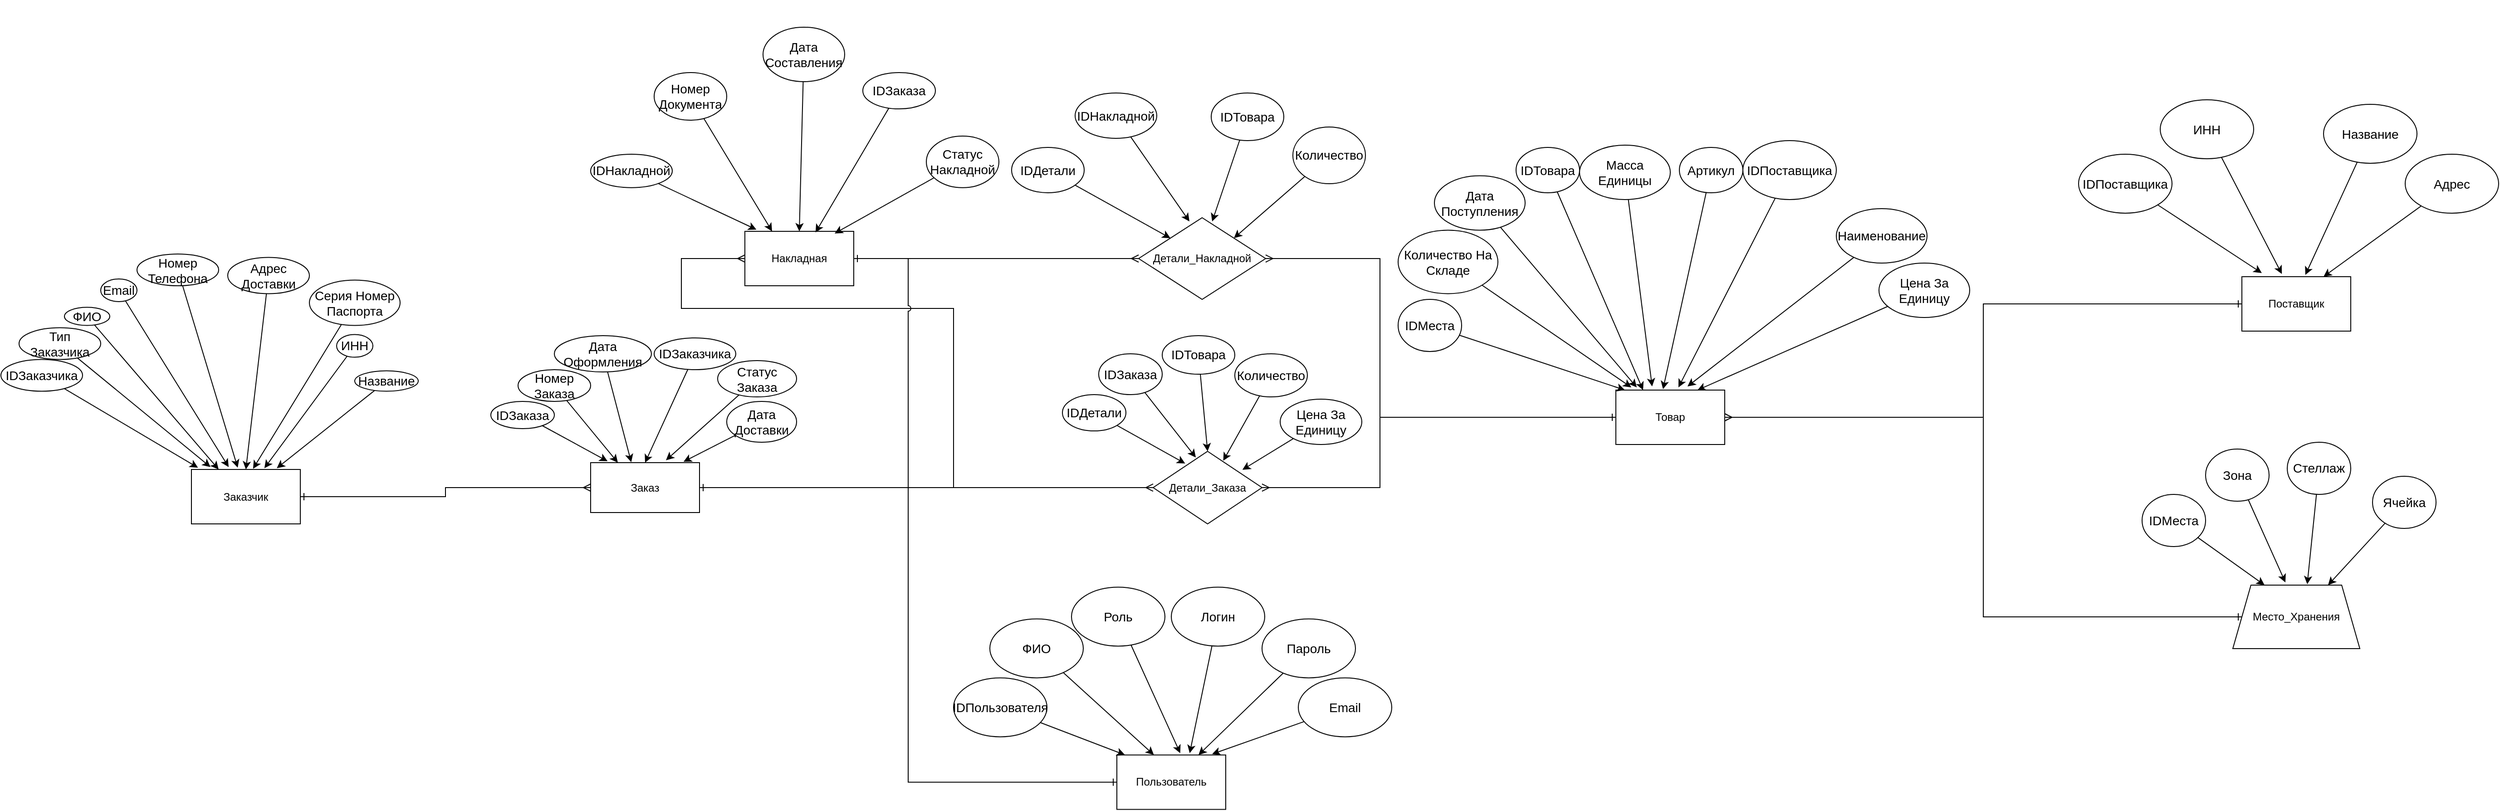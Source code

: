 <mxfile version="26.1.1">
  <diagram name="Страница — 1" id="XD8mL1H3JGyR3cqBagfl">
    <mxGraphModel dx="5239" dy="3259" grid="1" gridSize="10" guides="1" tooltips="1" connect="1" arrows="1" fold="1" page="1" pageScale="1" pageWidth="827" pageHeight="1169" math="0" shadow="0">
      <root>
        <mxCell id="0" />
        <mxCell id="1" parent="0" />
        <mxCell id="vyuLjJ7TGY56v_wTqaDA-1" value="Товар" style="rounded=0;whiteSpace=wrap;html=1;" parent="1" vertex="1">
          <mxGeometry x="630" y="270" width="120" height="60" as="geometry" />
        </mxCell>
        <mxCell id="vyuLjJ7TGY56v_wTqaDA-2" value="&lt;div&gt;Поставщик&lt;/div&gt;" style="rounded=0;whiteSpace=wrap;html=1;" parent="1" vertex="1">
          <mxGeometry x="1320" y="145" width="120" height="60" as="geometry" />
        </mxCell>
        <mxCell id="vyuLjJ7TGY56v_wTqaDA-23" style="edgeStyle=elbowEdgeStyle;rounded=0;orthogonalLoop=1;jettySize=auto;html=1;endArrow=ERone;endFill=0;startArrow=ERmany;startFill=0;exitX=1;exitY=0.5;exitDx=0;exitDy=0;entryX=0;entryY=0.5;entryDx=0;entryDy=0;" parent="1" source="vyuLjJ7TGY56v_wTqaDA-1" target="vyuLjJ7TGY56v_wTqaDA-5" edge="1">
          <mxGeometry relative="1" as="geometry">
            <mxPoint x="590" y="440" as="targetPoint" />
          </mxGeometry>
        </mxCell>
        <mxCell id="vyuLjJ7TGY56v_wTqaDA-5" value="&lt;div&gt;Место_Хранения&lt;/div&gt;" style="shape=trapezoid;perimeter=trapezoidPerimeter;whiteSpace=wrap;html=1;fixedSize=1;" parent="1" vertex="1">
          <mxGeometry x="1310" y="485" width="140" height="70" as="geometry" />
        </mxCell>
        <mxCell id="vyuLjJ7TGY56v_wTqaDA-24" style="edgeStyle=elbowEdgeStyle;rounded=0;orthogonalLoop=1;jettySize=auto;html=1;endArrow=ERone;endFill=0;startArrow=ERmany;startFill=0;exitX=1;exitY=0.5;exitDx=0;exitDy=0;entryX=0;entryY=0.5;entryDx=0;entryDy=0;" parent="1" source="vyuLjJ7TGY56v_wTqaDA-1" target="vyuLjJ7TGY56v_wTqaDA-2" edge="1">
          <mxGeometry relative="1" as="geometry">
            <mxPoint x="380" y="170" as="sourcePoint" />
            <mxPoint x="630" y="140" as="targetPoint" />
          </mxGeometry>
        </mxCell>
        <mxCell id="vyuLjJ7TGY56v_wTqaDA-27" style="edgeStyle=elbowEdgeStyle;rounded=0;orthogonalLoop=1;jettySize=auto;html=1;entryX=0;entryY=0.5;entryDx=0;entryDy=0;endArrow=ERone;endFill=0;startArrow=ERmany;startFill=0;exitX=1;exitY=0.5;exitDx=0;exitDy=0;" parent="1" source="vyuLjJ7TGY56v_wTqaDA-9" target="vyuLjJ7TGY56v_wTqaDA-1" edge="1">
          <mxGeometry relative="1" as="geometry">
            <mxPoint x="880" y="465" as="sourcePoint" />
            <mxPoint x="560" y="350" as="targetPoint" />
            <Array as="points">
              <mxPoint x="370" y="350" />
            </Array>
          </mxGeometry>
        </mxCell>
        <mxCell id="vyuLjJ7TGY56v_wTqaDA-28" style="edgeStyle=elbowEdgeStyle;rounded=0;orthogonalLoop=1;jettySize=auto;html=1;entryX=0;entryY=0.5;entryDx=0;entryDy=0;endArrow=ERone;endFill=0;startArrow=ERmany;startFill=0;exitX=1;exitY=0.5;exitDx=0;exitDy=0;" parent="1" source="vyuLjJ7TGY56v_wTqaDA-16" target="vyuLjJ7TGY56v_wTqaDA-1" edge="1">
          <mxGeometry relative="1" as="geometry">
            <mxPoint x="890" y="475" as="sourcePoint" />
            <mxPoint x="570" y="360" as="targetPoint" />
            <Array as="points">
              <mxPoint x="370" y="220" />
            </Array>
          </mxGeometry>
        </mxCell>
        <mxCell id="vyuLjJ7TGY56v_wTqaDA-29" style="edgeStyle=elbowEdgeStyle;rounded=0;orthogonalLoop=1;jettySize=auto;html=1;entryX=1;entryY=0.5;entryDx=0;entryDy=0;endArrow=ERone;endFill=0;startArrow=ERmany;startFill=0;exitX=0;exitY=0.5;exitDx=0;exitDy=0;" parent="1" source="vyuLjJ7TGY56v_wTqaDA-7" target="vyuLjJ7TGY56v_wTqaDA-11" edge="1">
          <mxGeometry relative="1" as="geometry">
            <mxPoint x="-1050" y="480" as="sourcePoint" />
            <mxPoint x="-920" y="340" as="targetPoint" />
          </mxGeometry>
        </mxCell>
        <mxCell id="vyuLjJ7TGY56v_wTqaDA-30" style="edgeStyle=elbowEdgeStyle;rounded=0;orthogonalLoop=1;jettySize=auto;html=1;entryX=1;entryY=0.5;entryDx=0;entryDy=0;endArrow=ERone;endFill=0;startArrow=ERmany;startFill=0;exitX=0;exitY=0.5;exitDx=0;exitDy=0;" parent="1" source="vyuLjJ7TGY56v_wTqaDA-9" target="vyuLjJ7TGY56v_wTqaDA-7" edge="1">
          <mxGeometry relative="1" as="geometry">
            <mxPoint x="-490" y="500" as="sourcePoint" />
            <mxPoint x="-360" y="360" as="targetPoint" />
          </mxGeometry>
        </mxCell>
        <mxCell id="vyuLjJ7TGY56v_wTqaDA-32" style="edgeStyle=orthogonalEdgeStyle;rounded=0;orthogonalLoop=1;jettySize=auto;html=1;endArrow=ERone;endFill=0;startArrow=ERmany;startFill=0;exitX=0;exitY=0.5;exitDx=0;exitDy=0;entryX=1;entryY=0.5;entryDx=0;entryDy=0;elbow=vertical;jumpStyle=arc;" parent="1" source="vyuLjJ7TGY56v_wTqaDA-13" target="vyuLjJ7TGY56v_wTqaDA-7" edge="1">
          <mxGeometry relative="1" as="geometry">
            <mxPoint x="-980" y="280" as="sourcePoint" />
            <mxPoint x="-820" y="350" as="targetPoint" />
            <Array as="points">
              <mxPoint x="-400" y="125" />
              <mxPoint x="-400" y="180" />
              <mxPoint x="-100" y="180" />
              <mxPoint x="-100" y="377" />
            </Array>
          </mxGeometry>
        </mxCell>
        <mxCell id="vyuLjJ7TGY56v_wTqaDA-33" style="edgeStyle=elbowEdgeStyle;rounded=0;orthogonalLoop=1;jettySize=auto;html=1;entryX=1;entryY=0.5;entryDx=0;entryDy=0;endArrow=ERone;endFill=0;startArrow=ERmany;startFill=0;exitX=0;exitY=0.5;exitDx=0;exitDy=0;" parent="1" source="vyuLjJ7TGY56v_wTqaDA-16" target="vyuLjJ7TGY56v_wTqaDA-13" edge="1">
          <mxGeometry relative="1" as="geometry">
            <mxPoint x="-470" y="520" as="sourcePoint" />
            <mxPoint x="-340" y="380" as="targetPoint" />
          </mxGeometry>
        </mxCell>
        <mxCell id="vyuLjJ7TGY56v_wTqaDA-52" style="rounded=0;orthogonalLoop=1;jettySize=auto;html=1;entryX=0.25;entryY=0;entryDx=0;entryDy=0;" parent="1" source="vyuLjJ7TGY56v_wTqaDA-36" target="vyuLjJ7TGY56v_wTqaDA-1" edge="1">
          <mxGeometry relative="1" as="geometry" />
        </mxCell>
        <mxCell id="vyuLjJ7TGY56v_wTqaDA-36" value="&lt;div&gt;&lt;span class=&quot;text-sm px-1 rounded-sm !font-mono bg-orange-300/15 text-orange-500 dark:text-orange-300&quot;&gt;IDТовара&lt;/span&gt;&lt;/div&gt;" style="ellipse;whiteSpace=wrap;html=1;fontSize=14;" parent="1" vertex="1">
          <mxGeometry x="520" y="2.5" width="70" height="50" as="geometry" />
        </mxCell>
        <mxCell id="vyuLjJ7TGY56v_wTqaDA-38" value="&lt;div&gt;&lt;span class=&quot;text-sm px-1 rounded-sm !font-mono bg-orange-300/15 text-orange-500 dark:text-orange-300&quot;&gt;Артикул&lt;/span&gt;&lt;/div&gt;" style="ellipse;whiteSpace=wrap;html=1;fontSize=14;" parent="1" vertex="1">
          <mxGeometry x="700" y="2.5" width="70" height="50" as="geometry" />
        </mxCell>
        <mxCell id="vyuLjJ7TGY56v_wTqaDA-40" value="&lt;div&gt;&lt;span class=&quot;text-sm px-1 rounded-sm !font-mono bg-orange-300/15 text-orange-500 dark:text-orange-300&quot;&gt;Наименование&lt;/span&gt;&lt;/div&gt;" style="ellipse;whiteSpace=wrap;html=1;fontSize=14;" parent="1" vertex="1">
          <mxGeometry x="873" y="70" width="100" height="60" as="geometry" />
        </mxCell>
        <mxCell id="vyuLjJ7TGY56v_wTqaDA-41" value="&lt;div&gt;&lt;span class=&quot;text-sm px-1 rounded-sm !font-mono bg-orange-300/15 text-orange-500 dark:text-orange-300&quot;&gt;IDПоставщика&lt;/span&gt;&lt;/div&gt;" style="ellipse;whiteSpace=wrap;html=1;fontSize=14;" parent="1" vertex="1">
          <mxGeometry x="770" y="-5" width="103" height="65" as="geometry" />
        </mxCell>
        <mxCell id="vyuLjJ7TGY56v_wTqaDA-49" style="rounded=0;orthogonalLoop=1;jettySize=auto;html=1;" parent="1" source="vyuLjJ7TGY56v_wTqaDA-42" edge="1">
          <mxGeometry relative="1" as="geometry">
            <mxPoint x="640" y="270" as="targetPoint" />
          </mxGeometry>
        </mxCell>
        <mxCell id="vyuLjJ7TGY56v_wTqaDA-42" value="&lt;div&gt;&lt;span class=&quot;text-sm px-1 rounded-sm !font-mono bg-orange-300/15 text-orange-500 dark:text-orange-300&quot;&gt;IDМеста&lt;/span&gt;&lt;/div&gt;" style="ellipse;whiteSpace=wrap;html=1;fontSize=14;" parent="1" vertex="1">
          <mxGeometry x="390" y="170" width="70" height="57.5" as="geometry" />
        </mxCell>
        <mxCell id="vyuLjJ7TGY56v_wTqaDA-57" style="rounded=0;orthogonalLoop=1;jettySize=auto;html=1;entryX=0.75;entryY=0;entryDx=0;entryDy=0;" parent="1" source="vyuLjJ7TGY56v_wTqaDA-43" target="vyuLjJ7TGY56v_wTqaDA-1" edge="1">
          <mxGeometry relative="1" as="geometry" />
        </mxCell>
        <mxCell id="vyuLjJ7TGY56v_wTqaDA-43" value="&lt;div&gt;&lt;span class=&quot;text-sm px-1 rounded-sm !font-mono bg-orange-300/15 text-orange-500 dark:text-orange-300&quot;&gt;Цена За Единицу&lt;/span&gt;&lt;/div&gt;" style="ellipse;whiteSpace=wrap;html=1;fontSize=14;" parent="1" vertex="1">
          <mxGeometry x="920" y="130" width="100" height="60" as="geometry" />
        </mxCell>
        <mxCell id="vyuLjJ7TGY56v_wTqaDA-44" value="&lt;div&gt;&lt;span class=&quot;text-sm px-1 rounded-sm !font-mono bg-orange-300/15 text-orange-500 dark:text-orange-300&quot;&gt;Дата Поступления&lt;/span&gt;&lt;/div&gt;" style="ellipse;whiteSpace=wrap;html=1;fontSize=14;" parent="1" vertex="1">
          <mxGeometry x="430" y="33.75" width="100" height="60" as="geometry" />
        </mxCell>
        <mxCell id="vyuLjJ7TGY56v_wTqaDA-46" value="&lt;div&gt;&lt;span class=&quot;text-sm px-1 rounded-sm !font-mono bg-orange-300/15 text-orange-500 dark:text-orange-300&quot;&gt;Количество На Складе&lt;/span&gt;&lt;/div&gt;" style="ellipse;whiteSpace=wrap;html=1;fontSize=14;" parent="1" vertex="1">
          <mxGeometry x="390" y="93.75" width="110" height="70" as="geometry" />
        </mxCell>
        <mxCell id="vyuLjJ7TGY56v_wTqaDA-47" value="&lt;div&gt;&lt;span class=&quot;text-sm px-1 rounded-sm !font-mono bg-orange-300/15 text-orange-500 dark:text-orange-300&quot;&gt;Масса Единицы&lt;/span&gt;&lt;/div&gt;" style="ellipse;whiteSpace=wrap;html=1;fontSize=14;" parent="1" vertex="1">
          <mxGeometry x="590" width="100" height="60" as="geometry" />
        </mxCell>
        <mxCell id="vyuLjJ7TGY56v_wTqaDA-50" style="rounded=0;orthogonalLoop=1;jettySize=auto;html=1;entryX=0.142;entryY=-0.05;entryDx=0;entryDy=0;entryPerimeter=0;" parent="1" source="vyuLjJ7TGY56v_wTqaDA-46" target="vyuLjJ7TGY56v_wTqaDA-1" edge="1">
          <mxGeometry relative="1" as="geometry" />
        </mxCell>
        <mxCell id="vyuLjJ7TGY56v_wTqaDA-51" style="rounded=0;orthogonalLoop=1;jettySize=auto;html=1;entryX=0.192;entryY=-0.05;entryDx=0;entryDy=0;entryPerimeter=0;" parent="1" source="vyuLjJ7TGY56v_wTqaDA-44" target="vyuLjJ7TGY56v_wTqaDA-1" edge="1">
          <mxGeometry relative="1" as="geometry" />
        </mxCell>
        <mxCell id="vyuLjJ7TGY56v_wTqaDA-53" style="rounded=0;orthogonalLoop=1;jettySize=auto;html=1;entryX=0.333;entryY=-0.067;entryDx=0;entryDy=0;entryPerimeter=0;" parent="1" source="vyuLjJ7TGY56v_wTqaDA-47" target="vyuLjJ7TGY56v_wTqaDA-1" edge="1">
          <mxGeometry relative="1" as="geometry" />
        </mxCell>
        <mxCell id="vyuLjJ7TGY56v_wTqaDA-54" style="rounded=0;orthogonalLoop=1;jettySize=auto;html=1;entryX=0.433;entryY=-0.017;entryDx=0;entryDy=0;entryPerimeter=0;" parent="1" source="vyuLjJ7TGY56v_wTqaDA-38" target="vyuLjJ7TGY56v_wTqaDA-1" edge="1">
          <mxGeometry relative="1" as="geometry" />
        </mxCell>
        <mxCell id="vyuLjJ7TGY56v_wTqaDA-55" style="rounded=0;orthogonalLoop=1;jettySize=auto;html=1;entryX=0.575;entryY=-0.05;entryDx=0;entryDy=0;entryPerimeter=0;" parent="1" source="vyuLjJ7TGY56v_wTqaDA-41" target="vyuLjJ7TGY56v_wTqaDA-1" edge="1">
          <mxGeometry relative="1" as="geometry" />
        </mxCell>
        <mxCell id="vyuLjJ7TGY56v_wTqaDA-56" style="rounded=0;orthogonalLoop=1;jettySize=auto;html=1;entryX=0.658;entryY=-0.067;entryDx=0;entryDy=0;entryPerimeter=0;" parent="1" source="vyuLjJ7TGY56v_wTqaDA-40" target="vyuLjJ7TGY56v_wTqaDA-1" edge="1">
          <mxGeometry relative="1" as="geometry" />
        </mxCell>
        <mxCell id="vyuLjJ7TGY56v_wTqaDA-63" style="rounded=0;orthogonalLoop=1;jettySize=auto;html=1;entryX=0.25;entryY=0;entryDx=0;entryDy=0;" parent="1" source="vyuLjJ7TGY56v_wTqaDA-58" target="vyuLjJ7TGY56v_wTqaDA-5" edge="1">
          <mxGeometry relative="1" as="geometry" />
        </mxCell>
        <mxCell id="vyuLjJ7TGY56v_wTqaDA-58" value="&lt;div&gt;&lt;span class=&quot;text-sm px-1 rounded-sm !font-mono bg-orange-300/15 text-orange-500 dark:text-orange-300&quot;&gt;IDМеста&lt;/span&gt;&lt;/div&gt;" style="ellipse;whiteSpace=wrap;html=1;fontSize=14;" parent="1" vertex="1">
          <mxGeometry x="1210" y="385" width="70" height="57.5" as="geometry" />
        </mxCell>
        <mxCell id="vyuLjJ7TGY56v_wTqaDA-59" value="&lt;div&gt;&lt;span class=&quot;text-sm px-1 rounded-sm !font-mono bg-orange-300/15 text-orange-500 dark:text-orange-300&quot;&gt;Стеллаж&lt;/span&gt;&lt;/div&gt;" style="ellipse;whiteSpace=wrap;html=1;fontSize=14;" parent="1" vertex="1">
          <mxGeometry x="1370" y="327.5" width="70" height="57.5" as="geometry" />
        </mxCell>
        <mxCell id="vyuLjJ7TGY56v_wTqaDA-60" value="&lt;div&gt;&lt;span class=&quot;text-sm px-1 rounded-sm !font-mono bg-orange-300/15 text-orange-500 dark:text-orange-300&quot;&gt;Зона&lt;/span&gt;&lt;/div&gt;" style="ellipse;whiteSpace=wrap;html=1;fontSize=14;" parent="1" vertex="1">
          <mxGeometry x="1280" y="335" width="70" height="57.5" as="geometry" />
        </mxCell>
        <mxCell id="vyuLjJ7TGY56v_wTqaDA-66" style="rounded=0;orthogonalLoop=1;jettySize=auto;html=1;entryX=0.75;entryY=0;entryDx=0;entryDy=0;" parent="1" source="vyuLjJ7TGY56v_wTqaDA-62" target="vyuLjJ7TGY56v_wTqaDA-5" edge="1">
          <mxGeometry relative="1" as="geometry" />
        </mxCell>
        <mxCell id="vyuLjJ7TGY56v_wTqaDA-62" value="&lt;div&gt;&lt;span class=&quot;text-sm px-1 rounded-sm !font-mono bg-orange-300/15 text-orange-500 dark:text-orange-300&quot;&gt;Ячейка&lt;/span&gt;&lt;/div&gt;" style="ellipse;whiteSpace=wrap;html=1;fontSize=14;" parent="1" vertex="1">
          <mxGeometry x="1464" y="365" width="70" height="57.5" as="geometry" />
        </mxCell>
        <mxCell id="vyuLjJ7TGY56v_wTqaDA-64" style="rounded=0;orthogonalLoop=1;jettySize=auto;html=1;entryX=0.414;entryY=-0.043;entryDx=0;entryDy=0;entryPerimeter=0;" parent="1" source="vyuLjJ7TGY56v_wTqaDA-60" target="vyuLjJ7TGY56v_wTqaDA-5" edge="1">
          <mxGeometry relative="1" as="geometry" />
        </mxCell>
        <mxCell id="vyuLjJ7TGY56v_wTqaDA-65" style="rounded=0;orthogonalLoop=1;jettySize=auto;html=1;entryX=0.586;entryY=-0.014;entryDx=0;entryDy=0;entryPerimeter=0;" parent="1" source="vyuLjJ7TGY56v_wTqaDA-59" target="vyuLjJ7TGY56v_wTqaDA-5" edge="1">
          <mxGeometry relative="1" as="geometry" />
        </mxCell>
        <mxCell id="vyuLjJ7TGY56v_wTqaDA-67" value="&lt;div&gt;&lt;span class=&quot;text-sm px-1 rounded-sm !font-mono bg-orange-300/15 text-orange-500 dark:text-orange-300&quot;&gt;IDПоставщика&lt;/span&gt;&lt;/div&gt;" style="ellipse;whiteSpace=wrap;html=1;fontSize=14;" parent="1" vertex="1">
          <mxGeometry x="1140" y="10" width="103" height="65" as="geometry" />
        </mxCell>
        <mxCell id="vyuLjJ7TGY56v_wTqaDA-68" value="&lt;div&gt;&lt;span class=&quot;text-sm px-1 rounded-sm !font-mono bg-orange-300/15 text-orange-500 dark:text-orange-300&quot;&gt;ИНН&lt;/span&gt;&lt;/div&gt;" style="ellipse;whiteSpace=wrap;html=1;fontSize=14;" parent="1" vertex="1">
          <mxGeometry x="1230" y="-50" width="103" height="65" as="geometry" />
        </mxCell>
        <mxCell id="vyuLjJ7TGY56v_wTqaDA-74" style="rounded=0;orthogonalLoop=1;jettySize=auto;html=1;entryX=0.75;entryY=0;entryDx=0;entryDy=0;" parent="1" source="vyuLjJ7TGY56v_wTqaDA-69" target="vyuLjJ7TGY56v_wTqaDA-2" edge="1">
          <mxGeometry relative="1" as="geometry" />
        </mxCell>
        <mxCell id="vyuLjJ7TGY56v_wTqaDA-69" value="&lt;div&gt;&lt;span class=&quot;text-sm px-1 rounded-sm !font-mono bg-orange-300/15 text-orange-500 dark:text-orange-300&quot;&gt;Адрес&lt;/span&gt;&lt;/div&gt;" style="ellipse;whiteSpace=wrap;html=1;fontSize=14;" parent="1" vertex="1">
          <mxGeometry x="1500" y="10" width="103" height="65" as="geometry" />
        </mxCell>
        <mxCell id="vyuLjJ7TGY56v_wTqaDA-73" style="rounded=0;orthogonalLoop=1;jettySize=auto;html=1;entryX=0.583;entryY=-0.033;entryDx=0;entryDy=0;entryPerimeter=0;" parent="1" source="vyuLjJ7TGY56v_wTqaDA-70" target="vyuLjJ7TGY56v_wTqaDA-2" edge="1">
          <mxGeometry relative="1" as="geometry">
            <mxPoint x="1390" y="135" as="targetPoint" />
          </mxGeometry>
        </mxCell>
        <mxCell id="vyuLjJ7TGY56v_wTqaDA-70" value="&lt;div&gt;&lt;span class=&quot;text-sm px-1 rounded-sm !font-mono bg-orange-300/15 text-orange-500 dark:text-orange-300&quot;&gt;Название&lt;/span&gt;&lt;/div&gt;" style="ellipse;whiteSpace=wrap;html=1;fontSize=14;" parent="1" vertex="1">
          <mxGeometry x="1410" y="-45" width="103" height="65" as="geometry" />
        </mxCell>
        <mxCell id="vyuLjJ7TGY56v_wTqaDA-71" style="rounded=0;orthogonalLoop=1;jettySize=auto;html=1;entryX=0.367;entryY=-0.05;entryDx=0;entryDy=0;entryPerimeter=0;" parent="1" source="vyuLjJ7TGY56v_wTqaDA-68" target="vyuLjJ7TGY56v_wTqaDA-2" edge="1">
          <mxGeometry relative="1" as="geometry" />
        </mxCell>
        <mxCell id="vyuLjJ7TGY56v_wTqaDA-72" style="rounded=0;orthogonalLoop=1;jettySize=auto;html=1;entryX=0.183;entryY=-0.067;entryDx=0;entryDy=0;entryPerimeter=0;" parent="1" source="vyuLjJ7TGY56v_wTqaDA-67" target="vyuLjJ7TGY56v_wTqaDA-2" edge="1">
          <mxGeometry relative="1" as="geometry" />
        </mxCell>
        <mxCell id="vyuLjJ7TGY56v_wTqaDA-110" value="" style="group" parent="1" vertex="1" connectable="0">
          <mxGeometry x="-520" y="-160" width="500" height="315" as="geometry" />
        </mxCell>
        <mxCell id="vyuLjJ7TGY56v_wTqaDA-13" value="&lt;div&gt;Накладная&lt;/div&gt;" style="rounded=0;whiteSpace=wrap;html=1;" parent="vyuLjJ7TGY56v_wTqaDA-110" vertex="1">
          <mxGeometry x="190" y="255" width="120" height="60" as="geometry" />
        </mxCell>
        <mxCell id="vyuLjJ7TGY56v_wTqaDA-99" value="&lt;div&gt;&lt;span class=&quot;text-sm px-1 rounded-sm !font-mono bg-orange-300/15 text-orange-500 dark:text-orange-300&quot;&gt;IDНакладной&lt;/span&gt;&lt;/div&gt;" style="ellipse;whiteSpace=wrap;html=1;fontSize=14;" parent="vyuLjJ7TGY56v_wTqaDA-110" vertex="1">
          <mxGeometry x="20" y="170" width="90" height="36.87" as="geometry" />
        </mxCell>
        <mxCell id="vyuLjJ7TGY56v_wTqaDA-106" style="rounded=0;orthogonalLoop=1;jettySize=auto;html=1;entryX=0.25;entryY=0;entryDx=0;entryDy=0;" parent="vyuLjJ7TGY56v_wTqaDA-110" source="vyuLjJ7TGY56v_wTqaDA-100" target="vyuLjJ7TGY56v_wTqaDA-13" edge="1">
          <mxGeometry relative="1" as="geometry" />
        </mxCell>
        <mxCell id="vyuLjJ7TGY56v_wTqaDA-100" value="&lt;div&gt;&lt;span class=&quot;text-sm px-1 rounded-sm !font-mono bg-orange-300/15 text-orange-500 dark:text-orange-300&quot;&gt;Номер Документа&lt;/span&gt;&lt;/div&gt;" style="ellipse;whiteSpace=wrap;html=1;fontSize=14;" parent="vyuLjJ7TGY56v_wTqaDA-110" vertex="1">
          <mxGeometry x="90" y="80" width="80" height="52.5" as="geometry" />
        </mxCell>
        <mxCell id="vyuLjJ7TGY56v_wTqaDA-107" style="rounded=0;orthogonalLoop=1;jettySize=auto;html=1;entryX=0.5;entryY=0;entryDx=0;entryDy=0;" parent="vyuLjJ7TGY56v_wTqaDA-110" source="vyuLjJ7TGY56v_wTqaDA-101" target="vyuLjJ7TGY56v_wTqaDA-13" edge="1">
          <mxGeometry relative="1" as="geometry" />
        </mxCell>
        <mxCell id="vyuLjJ7TGY56v_wTqaDA-101" value="&lt;div&gt;&lt;span class=&quot;text-sm px-1 rounded-sm !font-mono bg-orange-300/15 text-orange-500 dark:text-orange-300&quot;&gt;Дата Составления&lt;/span&gt;&lt;/div&gt;" style="ellipse;whiteSpace=wrap;html=1;fontSize=14;" parent="vyuLjJ7TGY56v_wTqaDA-110" vertex="1">
          <mxGeometry x="210" y="30" width="90" height="60" as="geometry" />
        </mxCell>
        <mxCell id="vyuLjJ7TGY56v_wTqaDA-102" value="&lt;div&gt;&lt;span class=&quot;text-sm px-1 rounded-sm !font-mono bg-orange-300/15 text-orange-500 dark:text-orange-300&quot;&gt;IDЗаказа&lt;/span&gt;&lt;/div&gt;" style="ellipse;whiteSpace=wrap;html=1;fontSize=14;" parent="vyuLjJ7TGY56v_wTqaDA-110" vertex="1">
          <mxGeometry x="320" y="80" width="80" height="40" as="geometry" />
        </mxCell>
        <mxCell id="vyuLjJ7TGY56v_wTqaDA-103" value="&lt;div&gt;&lt;span class=&quot;text-sm px-1 rounded-sm !font-mono bg-orange-300/15 text-orange-500 dark:text-orange-300&quot;&gt;Статус Накладной&lt;/span&gt;&lt;/div&gt;" style="ellipse;whiteSpace=wrap;html=1;fontSize=14;" parent="vyuLjJ7TGY56v_wTqaDA-110" vertex="1">
          <mxGeometry x="390" y="150" width="80" height="56.87" as="geometry" />
        </mxCell>
        <mxCell id="vyuLjJ7TGY56v_wTqaDA-105" style="rounded=0;orthogonalLoop=1;jettySize=auto;html=1;entryX=0.106;entryY=-0.032;entryDx=0;entryDy=0;entryPerimeter=0;" parent="vyuLjJ7TGY56v_wTqaDA-110" source="vyuLjJ7TGY56v_wTqaDA-99" target="vyuLjJ7TGY56v_wTqaDA-13" edge="1">
          <mxGeometry relative="1" as="geometry" />
        </mxCell>
        <mxCell id="vyuLjJ7TGY56v_wTqaDA-108" style="rounded=0;orthogonalLoop=1;jettySize=auto;html=1;entryX=0.825;entryY=0.039;entryDx=0;entryDy=0;entryPerimeter=0;" parent="vyuLjJ7TGY56v_wTqaDA-110" source="vyuLjJ7TGY56v_wTqaDA-103" target="vyuLjJ7TGY56v_wTqaDA-13" edge="1">
          <mxGeometry relative="1" as="geometry" />
        </mxCell>
        <mxCell id="vyuLjJ7TGY56v_wTqaDA-109" style="rounded=0;orthogonalLoop=1;jettySize=auto;html=1;entryX=0.649;entryY=0.021;entryDx=0;entryDy=0;entryPerimeter=0;" parent="vyuLjJ7TGY56v_wTqaDA-110" source="vyuLjJ7TGY56v_wTqaDA-102" target="vyuLjJ7TGY56v_wTqaDA-13" edge="1">
          <mxGeometry relative="1" as="geometry" />
        </mxCell>
        <mxCell id="vyuLjJ7TGY56v_wTqaDA-111" value="" style="group" parent="1" vertex="1" connectable="0">
          <mxGeometry x="-66" y="-77.5" width="480" height="247.5" as="geometry" />
        </mxCell>
        <mxCell id="vyuLjJ7TGY56v_wTqaDA-16" value="&lt;div&gt;Детали_Накладной&lt;/div&gt;" style="rhombus;whiteSpace=wrap;html=1;" parent="vyuLjJ7TGY56v_wTqaDA-111" vertex="1">
          <mxGeometry x="170" y="157.5" width="140" height="90" as="geometry" />
        </mxCell>
        <mxCell id="vyuLjJ7TGY56v_wTqaDA-98" style="rounded=0;orthogonalLoop=1;jettySize=auto;html=1;entryX=0;entryY=0;entryDx=0;entryDy=0;" parent="vyuLjJ7TGY56v_wTqaDA-111" source="vyuLjJ7TGY56v_wTqaDA-91" target="vyuLjJ7TGY56v_wTqaDA-16" edge="1">
          <mxGeometry relative="1" as="geometry" />
        </mxCell>
        <mxCell id="vyuLjJ7TGY56v_wTqaDA-91" value="&lt;div&gt;&lt;span class=&quot;text-sm px-1 rounded-sm !font-mono bg-orange-300/15 text-orange-500 dark:text-orange-300&quot;&gt;IDДетали&lt;/span&gt;&lt;/div&gt;" style="ellipse;whiteSpace=wrap;html=1;fontSize=14;" parent="vyuLjJ7TGY56v_wTqaDA-111" vertex="1">
          <mxGeometry x="30" y="80" width="80" height="50" as="geometry" />
        </mxCell>
        <mxCell id="vyuLjJ7TGY56v_wTqaDA-92" value="&lt;div&gt;&lt;span class=&quot;text-sm px-1 rounded-sm !font-mono bg-orange-300/15 text-orange-500 dark:text-orange-300&quot;&gt;IDНакладной&lt;/span&gt;&lt;/div&gt;" style="ellipse;whiteSpace=wrap;html=1;fontSize=14;" parent="vyuLjJ7TGY56v_wTqaDA-111" vertex="1">
          <mxGeometry x="100" y="20" width="90" height="50" as="geometry" />
        </mxCell>
        <mxCell id="vyuLjJ7TGY56v_wTqaDA-93" value="&lt;div&gt;&lt;span class=&quot;text-sm px-1 rounded-sm !font-mono bg-orange-300/15 text-orange-500 dark:text-orange-300&quot;&gt;IDТовара&lt;/span&gt;&lt;/div&gt;" style="ellipse;whiteSpace=wrap;html=1;fontSize=14;" parent="vyuLjJ7TGY56v_wTqaDA-111" vertex="1">
          <mxGeometry x="250" y="20" width="80" height="52.5" as="geometry" />
        </mxCell>
        <mxCell id="vyuLjJ7TGY56v_wTqaDA-95" style="rounded=0;orthogonalLoop=1;jettySize=auto;html=1;entryX=1;entryY=0;entryDx=0;entryDy=0;" parent="vyuLjJ7TGY56v_wTqaDA-111" source="vyuLjJ7TGY56v_wTqaDA-94" target="vyuLjJ7TGY56v_wTqaDA-16" edge="1">
          <mxGeometry relative="1" as="geometry" />
        </mxCell>
        <mxCell id="vyuLjJ7TGY56v_wTqaDA-94" value="&lt;div&gt;&lt;span class=&quot;text-sm px-1 rounded-sm !font-mono bg-orange-300/15 text-orange-500 dark:text-orange-300&quot;&gt;Количество&lt;/span&gt;&lt;/div&gt;" style="ellipse;whiteSpace=wrap;html=1;fontSize=14;" parent="vyuLjJ7TGY56v_wTqaDA-111" vertex="1">
          <mxGeometry x="340" y="57.5" width="80" height="62.5" as="geometry" />
        </mxCell>
        <mxCell id="vyuLjJ7TGY56v_wTqaDA-96" style="rounded=0;orthogonalLoop=1;jettySize=auto;html=1;entryX=0.579;entryY=0.046;entryDx=0;entryDy=0;entryPerimeter=0;" parent="vyuLjJ7TGY56v_wTqaDA-111" source="vyuLjJ7TGY56v_wTqaDA-93" target="vyuLjJ7TGY56v_wTqaDA-16" edge="1">
          <mxGeometry relative="1" as="geometry" />
        </mxCell>
        <mxCell id="vyuLjJ7TGY56v_wTqaDA-97" style="rounded=0;orthogonalLoop=1;jettySize=auto;html=1;entryX=0.4;entryY=0.046;entryDx=0;entryDy=0;entryPerimeter=0;" parent="vyuLjJ7TGY56v_wTqaDA-111" source="vyuLjJ7TGY56v_wTqaDA-92" target="vyuLjJ7TGY56v_wTqaDA-16" edge="1">
          <mxGeometry relative="1" as="geometry" />
        </mxCell>
        <mxCell id="vyuLjJ7TGY56v_wTqaDA-122" value="" style="group" parent="1" vertex="1" connectable="0">
          <mxGeometry x="20" y="210" width="330" height="207.5" as="geometry" />
        </mxCell>
        <mxCell id="vyuLjJ7TGY56v_wTqaDA-9" value="&lt;div&gt;Детали_Заказа&lt;/div&gt;" style="rhombus;whiteSpace=wrap;html=1;" parent="vyuLjJ7TGY56v_wTqaDA-122" vertex="1">
          <mxGeometry x="100" y="127.5" width="120" height="80" as="geometry" />
        </mxCell>
        <mxCell id="vyuLjJ7TGY56v_wTqaDA-112" value="&lt;div&gt;&lt;span class=&quot;text-sm px-1 rounded-sm !font-mono bg-orange-300/15 text-orange-500 dark:text-orange-300&quot;&gt;IDЗаказа&lt;/span&gt;&lt;/div&gt;" style="ellipse;whiteSpace=wrap;html=1;fontSize=14;" parent="vyuLjJ7TGY56v_wTqaDA-122" vertex="1">
          <mxGeometry x="40" y="20" width="70" height="45" as="geometry" />
        </mxCell>
        <mxCell id="vyuLjJ7TGY56v_wTqaDA-113" value="&lt;div&gt;&lt;span class=&quot;text-sm px-1 rounded-sm !font-mono bg-orange-300/15 text-orange-500 dark:text-orange-300&quot;&gt;IDДетали&lt;/span&gt;&lt;/div&gt;" style="ellipse;whiteSpace=wrap;html=1;fontSize=14;" parent="vyuLjJ7TGY56v_wTqaDA-122" vertex="1">
          <mxGeometry y="65" width="70" height="40" as="geometry" />
        </mxCell>
        <mxCell id="vyuLjJ7TGY56v_wTqaDA-119" style="rounded=0;orthogonalLoop=1;jettySize=auto;html=1;entryX=0.5;entryY=0;entryDx=0;entryDy=0;" parent="vyuLjJ7TGY56v_wTqaDA-122" source="vyuLjJ7TGY56v_wTqaDA-114" target="vyuLjJ7TGY56v_wTqaDA-9" edge="1">
          <mxGeometry relative="1" as="geometry" />
        </mxCell>
        <mxCell id="vyuLjJ7TGY56v_wTqaDA-114" value="&lt;div&gt;&lt;span class=&quot;text-sm px-1 rounded-sm !font-mono bg-orange-300/15 text-orange-500 dark:text-orange-300&quot;&gt;IDТовара&lt;/span&gt;&lt;/div&gt;" style="ellipse;whiteSpace=wrap;html=1;fontSize=14;" parent="vyuLjJ7TGY56v_wTqaDA-122" vertex="1">
          <mxGeometry x="110" width="80" height="42.5" as="geometry" />
        </mxCell>
        <mxCell id="vyuLjJ7TGY56v_wTqaDA-115" value="&lt;div&gt;&lt;span class=&quot;text-sm px-1 rounded-sm !font-mono bg-orange-300/15 text-orange-500 dark:text-orange-300&quot;&gt;Количество&lt;/span&gt;&lt;/div&gt;" style="ellipse;whiteSpace=wrap;html=1;fontSize=14;" parent="vyuLjJ7TGY56v_wTqaDA-122" vertex="1">
          <mxGeometry x="190" y="20" width="80" height="47.5" as="geometry" />
        </mxCell>
        <mxCell id="vyuLjJ7TGY56v_wTqaDA-116" value="&lt;div&gt;&lt;span class=&quot;text-sm px-1 rounded-sm !font-mono bg-orange-300/15 text-orange-500 dark:text-orange-300&quot;&gt;Цена За Единицу&lt;/span&gt;&lt;/div&gt;" style="ellipse;whiteSpace=wrap;html=1;fontSize=14;" parent="vyuLjJ7TGY56v_wTqaDA-122" vertex="1">
          <mxGeometry x="240" y="70" width="90" height="50" as="geometry" />
        </mxCell>
        <mxCell id="vyuLjJ7TGY56v_wTqaDA-117" style="rounded=0;orthogonalLoop=1;jettySize=auto;html=1;entryX=0.82;entryY=0.254;entryDx=0;entryDy=0;entryPerimeter=0;" parent="vyuLjJ7TGY56v_wTqaDA-122" source="vyuLjJ7TGY56v_wTqaDA-116" target="vyuLjJ7TGY56v_wTqaDA-9" edge="1">
          <mxGeometry relative="1" as="geometry" />
        </mxCell>
        <mxCell id="vyuLjJ7TGY56v_wTqaDA-118" style="rounded=0;orthogonalLoop=1;jettySize=auto;html=1;entryX=0.644;entryY=0.13;entryDx=0;entryDy=0;entryPerimeter=0;" parent="vyuLjJ7TGY56v_wTqaDA-122" source="vyuLjJ7TGY56v_wTqaDA-115" target="vyuLjJ7TGY56v_wTqaDA-9" edge="1">
          <mxGeometry relative="1" as="geometry" />
        </mxCell>
        <mxCell id="vyuLjJ7TGY56v_wTqaDA-120" style="rounded=0;orthogonalLoop=1;jettySize=auto;html=1;entryX=0.294;entryY=0.168;entryDx=0;entryDy=0;entryPerimeter=0;" parent="vyuLjJ7TGY56v_wTqaDA-122" source="vyuLjJ7TGY56v_wTqaDA-113" target="vyuLjJ7TGY56v_wTqaDA-9" edge="1">
          <mxGeometry relative="1" as="geometry" />
        </mxCell>
        <mxCell id="vyuLjJ7TGY56v_wTqaDA-121" style="rounded=0;orthogonalLoop=1;jettySize=auto;html=1;entryX=0.392;entryY=0.085;entryDx=0;entryDy=0;entryPerimeter=0;" parent="vyuLjJ7TGY56v_wTqaDA-122" source="vyuLjJ7TGY56v_wTqaDA-112" target="vyuLjJ7TGY56v_wTqaDA-9" edge="1">
          <mxGeometry relative="1" as="geometry" />
        </mxCell>
        <mxCell id="vyuLjJ7TGY56v_wTqaDA-136" value="" style="group" parent="1" vertex="1" connectable="0">
          <mxGeometry x="-610" y="210" width="337" height="195" as="geometry" />
        </mxCell>
        <mxCell id="vyuLjJ7TGY56v_wTqaDA-7" value="&lt;div&gt;Заказ&lt;/div&gt;" style="rounded=0;whiteSpace=wrap;html=1;" parent="vyuLjJ7TGY56v_wTqaDA-136" vertex="1">
          <mxGeometry x="110" y="140" width="120" height="55" as="geometry" />
        </mxCell>
        <mxCell id="vyuLjJ7TGY56v_wTqaDA-123" value="&lt;div&gt;&lt;span class=&quot;text-sm px-1 rounded-sm !font-mono bg-orange-300/15 text-orange-500 dark:text-orange-300&quot;&gt;IDЗаказа&lt;/span&gt;&lt;/div&gt;" style="ellipse;whiteSpace=wrap;html=1;fontSize=14;" parent="vyuLjJ7TGY56v_wTqaDA-136" vertex="1">
          <mxGeometry y="72.5" width="70" height="30" as="geometry" />
        </mxCell>
        <mxCell id="vyuLjJ7TGY56v_wTqaDA-134" style="rounded=0;orthogonalLoop=1;jettySize=auto;html=1;entryX=0.25;entryY=0;entryDx=0;entryDy=0;" parent="vyuLjJ7TGY56v_wTqaDA-136" source="vyuLjJ7TGY56v_wTqaDA-124" target="vyuLjJ7TGY56v_wTqaDA-7" edge="1">
          <mxGeometry relative="1" as="geometry" />
        </mxCell>
        <mxCell id="vyuLjJ7TGY56v_wTqaDA-124" value="&lt;div&gt;&lt;span class=&quot;text-sm px-1 rounded-sm !font-mono bg-orange-300/15 text-orange-500 dark:text-orange-300&quot;&gt;Номер Заказа&lt;/span&gt;&lt;/div&gt;" style="ellipse;whiteSpace=wrap;html=1;fontSize=14;" parent="vyuLjJ7TGY56v_wTqaDA-136" vertex="1">
          <mxGeometry x="30" y="37.5" width="80" height="35" as="geometry" />
        </mxCell>
        <mxCell id="vyuLjJ7TGY56v_wTqaDA-125" value="&lt;div&gt;&lt;span class=&quot;text-sm px-1 rounded-sm !font-mono bg-orange-300/15 text-orange-500 dark:text-orange-300&quot;&gt;Дата Оформления&lt;/span&gt;&lt;/div&gt;" style="ellipse;whiteSpace=wrap;html=1;fontSize=14;" parent="vyuLjJ7TGY56v_wTqaDA-136" vertex="1">
          <mxGeometry x="70" width="107" height="40" as="geometry" />
        </mxCell>
        <mxCell id="vyuLjJ7TGY56v_wTqaDA-132" style="rounded=0;orthogonalLoop=1;jettySize=auto;html=1;entryX=0.5;entryY=0;entryDx=0;entryDy=0;" parent="vyuLjJ7TGY56v_wTqaDA-136" source="vyuLjJ7TGY56v_wTqaDA-126" target="vyuLjJ7TGY56v_wTqaDA-7" edge="1">
          <mxGeometry relative="1" as="geometry" />
        </mxCell>
        <mxCell id="vyuLjJ7TGY56v_wTqaDA-126" value="&lt;div&gt;&lt;span class=&quot;text-sm px-1 rounded-sm !font-mono bg-orange-300/15 text-orange-500 dark:text-orange-300&quot;&gt;IDЗаказчика&lt;/span&gt;&lt;/div&gt;" style="ellipse;whiteSpace=wrap;html=1;fontSize=14;" parent="vyuLjJ7TGY56v_wTqaDA-136" vertex="1">
          <mxGeometry x="180" y="2.5" width="90" height="35" as="geometry" />
        </mxCell>
        <mxCell id="vyuLjJ7TGY56v_wTqaDA-127" value="&lt;div&gt;&lt;span class=&quot;text-sm px-1 rounded-sm !font-mono bg-orange-300/15 text-orange-500 dark:text-orange-300&quot;&gt;Статус Заказа&lt;/span&gt;&lt;/div&gt;" style="ellipse;whiteSpace=wrap;html=1;fontSize=14;" parent="vyuLjJ7TGY56v_wTqaDA-136" vertex="1">
          <mxGeometry x="250" y="27.5" width="87" height="40" as="geometry" />
        </mxCell>
        <mxCell id="vyuLjJ7TGY56v_wTqaDA-128" value="&lt;div&gt;&lt;span class=&quot;text-sm px-1 rounded-sm !font-mono bg-orange-300/15 text-orange-500 dark:text-orange-300&quot;&gt;Дата Доставки&lt;/span&gt;&lt;/div&gt;" style="ellipse;whiteSpace=wrap;html=1;fontSize=14;" parent="vyuLjJ7TGY56v_wTqaDA-136" vertex="1">
          <mxGeometry x="260" y="72.5" width="77" height="45" as="geometry" />
        </mxCell>
        <mxCell id="vyuLjJ7TGY56v_wTqaDA-129" style="rounded=0;orthogonalLoop=1;jettySize=auto;html=1;entryX=0.853;entryY=-0.018;entryDx=0;entryDy=0;entryPerimeter=0;" parent="vyuLjJ7TGY56v_wTqaDA-136" source="vyuLjJ7TGY56v_wTqaDA-128" target="vyuLjJ7TGY56v_wTqaDA-7" edge="1">
          <mxGeometry relative="1" as="geometry" />
        </mxCell>
        <mxCell id="vyuLjJ7TGY56v_wTqaDA-131" style="rounded=0;orthogonalLoop=1;jettySize=auto;html=1;entryX=0.692;entryY=-0.048;entryDx=0;entryDy=0;entryPerimeter=0;" parent="vyuLjJ7TGY56v_wTqaDA-136" source="vyuLjJ7TGY56v_wTqaDA-127" target="vyuLjJ7TGY56v_wTqaDA-7" edge="1">
          <mxGeometry relative="1" as="geometry" />
        </mxCell>
        <mxCell id="vyuLjJ7TGY56v_wTqaDA-133" style="rounded=0;orthogonalLoop=1;jettySize=auto;html=1;entryX=0.373;entryY=-0.008;entryDx=0;entryDy=0;entryPerimeter=0;" parent="vyuLjJ7TGY56v_wTqaDA-136" source="vyuLjJ7TGY56v_wTqaDA-125" target="vyuLjJ7TGY56v_wTqaDA-7" edge="1">
          <mxGeometry relative="1" as="geometry" />
        </mxCell>
        <mxCell id="vyuLjJ7TGY56v_wTqaDA-135" style="rounded=0;orthogonalLoop=1;jettySize=auto;html=1;entryX=0.156;entryY=-0.028;entryDx=0;entryDy=0;entryPerimeter=0;" parent="vyuLjJ7TGY56v_wTqaDA-136" source="vyuLjJ7TGY56v_wTqaDA-123" target="vyuLjJ7TGY56v_wTqaDA-7" edge="1">
          <mxGeometry relative="1" as="geometry" />
        </mxCell>
        <mxCell id="vyuLjJ7TGY56v_wTqaDA-158" value="" style="group" parent="1" vertex="1" connectable="0">
          <mxGeometry x="-1150" y="120" width="460" height="296.25" as="geometry" />
        </mxCell>
        <mxCell id="vyuLjJ7TGY56v_wTqaDA-11" value="&lt;div&gt;Заказчик&lt;/div&gt;" style="rounded=0;whiteSpace=wrap;html=1;" parent="vyuLjJ7TGY56v_wTqaDA-158" vertex="1">
          <mxGeometry x="210" y="237.5" width="120" height="60" as="geometry" />
        </mxCell>
        <mxCell id="vyuLjJ7TGY56v_wTqaDA-137" value="&lt;div&gt;&lt;span class=&quot;text-sm px-1 rounded-sm !font-mono bg-orange-300/15 text-orange-500 dark:text-orange-300&quot;&gt;IDЗаказчика&lt;/span&gt;&lt;/div&gt;" style="ellipse;whiteSpace=wrap;html=1;fontSize=14;" parent="vyuLjJ7TGY56v_wTqaDA-158" vertex="1">
          <mxGeometry y="116.25" width="90" height="35" as="geometry" />
        </mxCell>
        <mxCell id="vyuLjJ7TGY56v_wTqaDA-138" value="&lt;div&gt;&lt;span class=&quot;text-sm px-1 rounded-sm !font-mono bg-orange-300/15 text-orange-500 dark:text-orange-300&quot;&gt;Тип Заказчика&lt;/span&gt;&lt;/div&gt;" style="ellipse;whiteSpace=wrap;html=1;fontSize=14;" parent="vyuLjJ7TGY56v_wTqaDA-158" vertex="1">
          <mxGeometry x="20" y="81.25" width="90" height="35" as="geometry" />
        </mxCell>
        <mxCell id="vyuLjJ7TGY56v_wTqaDA-150" style="rounded=0;orthogonalLoop=1;jettySize=auto;html=1;entryX=0.25;entryY=0;entryDx=0;entryDy=0;" parent="vyuLjJ7TGY56v_wTqaDA-158" source="vyuLjJ7TGY56v_wTqaDA-139" target="vyuLjJ7TGY56v_wTqaDA-11" edge="1">
          <mxGeometry relative="1" as="geometry" />
        </mxCell>
        <mxCell id="vyuLjJ7TGY56v_wTqaDA-139" value="&lt;div&gt;&lt;span class=&quot;text-sm px-1 rounded-sm !font-mono bg-orange-300/15 text-orange-500 dark:text-orange-300&quot;&gt;ФИО&lt;/span&gt;&lt;/div&gt;" style="ellipse;whiteSpace=wrap;html=1;fontSize=14;" parent="vyuLjJ7TGY56v_wTqaDA-158" vertex="1">
          <mxGeometry x="70" y="58.75" width="50" height="20" as="geometry" />
        </mxCell>
        <mxCell id="vyuLjJ7TGY56v_wTqaDA-140" value="&lt;div&gt;&lt;span class=&quot;text-sm px-1 rounded-sm !font-mono bg-orange-300/15 text-orange-500 dark:text-orange-300&quot;&gt;Номер Телефона&lt;/span&gt;&lt;/div&gt;" style="ellipse;whiteSpace=wrap;html=1;fontSize=14;" parent="vyuLjJ7TGY56v_wTqaDA-158" vertex="1">
          <mxGeometry x="150" width="90" height="35" as="geometry" />
        </mxCell>
        <mxCell id="vyuLjJ7TGY56v_wTqaDA-141" value="&lt;div&gt;&lt;span class=&quot;text-sm px-1 rounded-sm !font-mono bg-orange-300/15 text-orange-500 dark:text-orange-300&quot;&gt;Email&lt;/span&gt;&lt;/div&gt;" style="ellipse;whiteSpace=wrap;html=1;fontSize=14;" parent="vyuLjJ7TGY56v_wTqaDA-158" vertex="1">
          <mxGeometry x="110" y="27.5" width="40" height="25" as="geometry" />
        </mxCell>
        <mxCell id="vyuLjJ7TGY56v_wTqaDA-153" style="rounded=0;orthogonalLoop=1;jettySize=auto;html=1;entryX=0.5;entryY=0;entryDx=0;entryDy=0;" parent="vyuLjJ7TGY56v_wTqaDA-158" source="vyuLjJ7TGY56v_wTqaDA-142" target="vyuLjJ7TGY56v_wTqaDA-11" edge="1">
          <mxGeometry relative="1" as="geometry" />
        </mxCell>
        <mxCell id="vyuLjJ7TGY56v_wTqaDA-142" value="&lt;div&gt;&lt;span class=&quot;text-sm px-1 rounded-sm !font-mono bg-orange-300/15 text-orange-500 dark:text-orange-300&quot;&gt;Адрес Доставки&lt;/span&gt;&lt;/div&gt;" style="ellipse;whiteSpace=wrap;html=1;fontSize=14;" parent="vyuLjJ7TGY56v_wTqaDA-158" vertex="1">
          <mxGeometry x="250" y="3.75" width="90" height="40" as="geometry" />
        </mxCell>
        <mxCell id="vyuLjJ7TGY56v_wTqaDA-143" value="&lt;div&gt;&lt;span class=&quot;text-sm px-1 rounded-sm !font-mono bg-orange-300/15 text-orange-500 dark:text-orange-300&quot;&gt;Серия Номер Паспорта&lt;/span&gt;&lt;/div&gt;" style="ellipse;whiteSpace=wrap;html=1;fontSize=14;" parent="vyuLjJ7TGY56v_wTqaDA-158" vertex="1">
          <mxGeometry x="340" y="28.75" width="100" height="50" as="geometry" />
        </mxCell>
        <mxCell id="vyuLjJ7TGY56v_wTqaDA-144" value="&lt;div&gt;&lt;span class=&quot;text-sm px-1 rounded-sm !font-mono bg-orange-300/15 text-orange-500 dark:text-orange-300&quot;&gt;ИНН&lt;/span&gt;&lt;/div&gt;" style="ellipse;whiteSpace=wrap;html=1;fontSize=14;" parent="vyuLjJ7TGY56v_wTqaDA-158" vertex="1">
          <mxGeometry x="370" y="88.75" width="40" height="25" as="geometry" />
        </mxCell>
        <mxCell id="vyuLjJ7TGY56v_wTqaDA-145" value="&lt;div&gt;&lt;span class=&quot;text-sm px-1 rounded-sm !font-mono bg-orange-300/15 text-orange-500 dark:text-orange-300&quot;&gt;Название&lt;/span&gt;&lt;/div&gt;" style="ellipse;whiteSpace=wrap;html=1;fontSize=14;" parent="vyuLjJ7TGY56v_wTqaDA-158" vertex="1">
          <mxGeometry x="390" y="128.75" width="70" height="22.5" as="geometry" />
        </mxCell>
        <mxCell id="vyuLjJ7TGY56v_wTqaDA-148" style="rounded=0;orthogonalLoop=1;jettySize=auto;html=1;entryX=0.06;entryY=-0.033;entryDx=0;entryDy=0;entryPerimeter=0;" parent="vyuLjJ7TGY56v_wTqaDA-158" source="vyuLjJ7TGY56v_wTqaDA-137" target="vyuLjJ7TGY56v_wTqaDA-11" edge="1">
          <mxGeometry relative="1" as="geometry" />
        </mxCell>
        <mxCell id="vyuLjJ7TGY56v_wTqaDA-149" style="rounded=0;orthogonalLoop=1;jettySize=auto;html=1;entryX=0.175;entryY=-0.044;entryDx=0;entryDy=0;entryPerimeter=0;" parent="vyuLjJ7TGY56v_wTqaDA-158" source="vyuLjJ7TGY56v_wTqaDA-138" target="vyuLjJ7TGY56v_wTqaDA-11" edge="1">
          <mxGeometry relative="1" as="geometry" />
        </mxCell>
        <mxCell id="vyuLjJ7TGY56v_wTqaDA-151" style="rounded=0;orthogonalLoop=1;jettySize=auto;html=1;entryX=0.342;entryY=-0.044;entryDx=0;entryDy=0;entryPerimeter=0;" parent="vyuLjJ7TGY56v_wTqaDA-158" source="vyuLjJ7TGY56v_wTqaDA-141" target="vyuLjJ7TGY56v_wTqaDA-11" edge="1">
          <mxGeometry relative="1" as="geometry" />
        </mxCell>
        <mxCell id="vyuLjJ7TGY56v_wTqaDA-152" style="rounded=0;orthogonalLoop=1;jettySize=auto;html=1;entryX=0.425;entryY=-0.033;entryDx=0;entryDy=0;entryPerimeter=0;" parent="vyuLjJ7TGY56v_wTqaDA-158" source="vyuLjJ7TGY56v_wTqaDA-140" target="vyuLjJ7TGY56v_wTqaDA-11" edge="1">
          <mxGeometry relative="1" as="geometry" />
        </mxCell>
        <mxCell id="vyuLjJ7TGY56v_wTqaDA-154" style="rounded=0;orthogonalLoop=1;jettySize=auto;html=1;entryX=0.566;entryY=-0.013;entryDx=0;entryDy=0;entryPerimeter=0;" parent="vyuLjJ7TGY56v_wTqaDA-158" source="vyuLjJ7TGY56v_wTqaDA-143" target="vyuLjJ7TGY56v_wTqaDA-11" edge="1">
          <mxGeometry relative="1" as="geometry" />
        </mxCell>
        <mxCell id="vyuLjJ7TGY56v_wTqaDA-156" style="rounded=0;orthogonalLoop=1;jettySize=auto;html=1;entryX=0.67;entryY=-0.023;entryDx=0;entryDy=0;entryPerimeter=0;" parent="vyuLjJ7TGY56v_wTqaDA-158" source="vyuLjJ7TGY56v_wTqaDA-144" target="vyuLjJ7TGY56v_wTqaDA-11" edge="1">
          <mxGeometry relative="1" as="geometry" />
        </mxCell>
        <mxCell id="vyuLjJ7TGY56v_wTqaDA-157" style="rounded=0;orthogonalLoop=1;jettySize=auto;html=1;entryX=0.784;entryY=-0.023;entryDx=0;entryDy=0;entryPerimeter=0;" parent="vyuLjJ7TGY56v_wTqaDA-158" source="vyuLjJ7TGY56v_wTqaDA-145" target="vyuLjJ7TGY56v_wTqaDA-11" edge="1">
          <mxGeometry relative="1" as="geometry" />
        </mxCell>
        <mxCell id="MqEUHqWslx8bEp3nNImV-1" value="" style="group" vertex="1" connectable="0" parent="1">
          <mxGeometry x="-100" y="487.25" width="483" height="245" as="geometry" />
        </mxCell>
        <mxCell id="vyuLjJ7TGY56v_wTqaDA-20" value="Пользователь" style="rounded=0;whiteSpace=wrap;html=1;" parent="MqEUHqWslx8bEp3nNImV-1" vertex="1">
          <mxGeometry x="180" y="185" width="120" height="60" as="geometry" />
        </mxCell>
        <mxCell id="vyuLjJ7TGY56v_wTqaDA-75" value="&lt;div&gt;&lt;span class=&quot;text-sm px-1 rounded-sm !font-mono bg-orange-300/15 text-orange-500 dark:text-orange-300&quot;&gt;IDПользователя&lt;/span&gt;&lt;/div&gt;" style="ellipse;whiteSpace=wrap;html=1;fontSize=14;" parent="MqEUHqWslx8bEp3nNImV-1" vertex="1">
          <mxGeometry y="100" width="103" height="65" as="geometry" />
        </mxCell>
        <mxCell id="vyuLjJ7TGY56v_wTqaDA-76" value="&lt;div&gt;&lt;span class=&quot;text-sm px-1 rounded-sm !font-mono bg-orange-300/15 text-orange-500 dark:text-orange-300&quot;&gt;ФИО&lt;/span&gt;&lt;/div&gt;" style="ellipse;whiteSpace=wrap;html=1;fontSize=14;" parent="MqEUHqWslx8bEp3nNImV-1" vertex="1">
          <mxGeometry x="40" y="35" width="103" height="65" as="geometry" />
        </mxCell>
        <mxCell id="vyuLjJ7TGY56v_wTqaDA-77" value="&lt;div&gt;&lt;span class=&quot;text-sm px-1 rounded-sm !font-mono bg-orange-300/15 text-orange-500 dark:text-orange-300&quot;&gt;Роль&lt;/span&gt;&lt;/div&gt;" style="ellipse;whiteSpace=wrap;html=1;fontSize=14;" parent="MqEUHqWslx8bEp3nNImV-1" vertex="1">
          <mxGeometry x="130" width="103" height="65" as="geometry" />
        </mxCell>
        <mxCell id="vyuLjJ7TGY56v_wTqaDA-78" value="&lt;div&gt;&lt;span class=&quot;text-sm px-1 rounded-sm !font-mono bg-orange-300/15 text-orange-500 dark:text-orange-300&quot;&gt;Логин&lt;/span&gt;&lt;/div&gt;" style="ellipse;whiteSpace=wrap;html=1;fontSize=14;" parent="MqEUHqWslx8bEp3nNImV-1" vertex="1">
          <mxGeometry x="240" width="103" height="65" as="geometry" />
        </mxCell>
        <mxCell id="vyuLjJ7TGY56v_wTqaDA-82" style="rounded=0;orthogonalLoop=1;jettySize=auto;html=1;entryX=0.75;entryY=0;entryDx=0;entryDy=0;" parent="MqEUHqWslx8bEp3nNImV-1" source="vyuLjJ7TGY56v_wTqaDA-79" target="vyuLjJ7TGY56v_wTqaDA-20" edge="1">
          <mxGeometry relative="1" as="geometry" />
        </mxCell>
        <mxCell id="vyuLjJ7TGY56v_wTqaDA-79" value="&lt;div&gt;&lt;span class=&quot;text-sm px-1 rounded-sm !font-mono bg-orange-300/15 text-orange-500 dark:text-orange-300&quot;&gt;Пароль&lt;/span&gt;&lt;/div&gt;" style="ellipse;whiteSpace=wrap;html=1;fontSize=14;" parent="MqEUHqWslx8bEp3nNImV-1" vertex="1">
          <mxGeometry x="340" y="35" width="103" height="65" as="geometry" />
        </mxCell>
        <mxCell id="vyuLjJ7TGY56v_wTqaDA-80" value="&lt;div&gt;&lt;span class=&quot;text-sm px-1 rounded-sm !font-mono bg-orange-300/15 text-orange-500 dark:text-orange-300&quot;&gt;Email&lt;/span&gt;&lt;/div&gt;" style="ellipse;whiteSpace=wrap;html=1;fontSize=14;" parent="MqEUHqWslx8bEp3nNImV-1" vertex="1">
          <mxGeometry x="380" y="100" width="103" height="65" as="geometry" />
        </mxCell>
        <mxCell id="vyuLjJ7TGY56v_wTqaDA-81" style="rounded=0;orthogonalLoop=1;jettySize=auto;html=1;entryX=0.875;entryY=-0.017;entryDx=0;entryDy=0;entryPerimeter=0;" parent="MqEUHqWslx8bEp3nNImV-1" source="vyuLjJ7TGY56v_wTqaDA-80" target="vyuLjJ7TGY56v_wTqaDA-20" edge="1">
          <mxGeometry relative="1" as="geometry" />
        </mxCell>
        <mxCell id="vyuLjJ7TGY56v_wTqaDA-84" style="rounded=0;orthogonalLoop=1;jettySize=auto;html=1;entryX=0.669;entryY=-0.033;entryDx=0;entryDy=0;entryPerimeter=0;" parent="MqEUHqWslx8bEp3nNImV-1" source="vyuLjJ7TGY56v_wTqaDA-78" target="vyuLjJ7TGY56v_wTqaDA-20" edge="1">
          <mxGeometry relative="1" as="geometry" />
        </mxCell>
        <mxCell id="vyuLjJ7TGY56v_wTqaDA-86" style="rounded=0;orthogonalLoop=1;jettySize=auto;html=1;entryX=0.582;entryY=-0.033;entryDx=0;entryDy=0;entryPerimeter=0;" parent="MqEUHqWslx8bEp3nNImV-1" source="vyuLjJ7TGY56v_wTqaDA-77" target="vyuLjJ7TGY56v_wTqaDA-20" edge="1">
          <mxGeometry relative="1" as="geometry" />
        </mxCell>
        <mxCell id="vyuLjJ7TGY56v_wTqaDA-87" style="rounded=0;orthogonalLoop=1;jettySize=auto;html=1;entryX=0.074;entryY=-0.002;entryDx=0;entryDy=0;entryPerimeter=0;" parent="MqEUHqWslx8bEp3nNImV-1" source="vyuLjJ7TGY56v_wTqaDA-75" target="vyuLjJ7TGY56v_wTqaDA-20" edge="1">
          <mxGeometry relative="1" as="geometry" />
        </mxCell>
        <mxCell id="vyuLjJ7TGY56v_wTqaDA-88" style="rounded=0;orthogonalLoop=1;jettySize=auto;html=1;entryX=0.34;entryY=-0.002;entryDx=0;entryDy=0;entryPerimeter=0;" parent="MqEUHqWslx8bEp3nNImV-1" source="vyuLjJ7TGY56v_wTqaDA-76" target="vyuLjJ7TGY56v_wTqaDA-20" edge="1">
          <mxGeometry relative="1" as="geometry" />
        </mxCell>
        <mxCell id="MqEUHqWslx8bEp3nNImV-3" style="edgeStyle=orthogonalEdgeStyle;rounded=0;orthogonalLoop=1;jettySize=auto;html=1;entryX=1;entryY=0.5;entryDx=0;entryDy=0;startArrow=ERone;startFill=0;endArrow=ERone;endFill=0;" edge="1" parent="1" source="vyuLjJ7TGY56v_wTqaDA-20" target="vyuLjJ7TGY56v_wTqaDA-7">
          <mxGeometry relative="1" as="geometry" />
        </mxCell>
        <mxCell id="MqEUHqWslx8bEp3nNImV-4" style="edgeStyle=orthogonalEdgeStyle;rounded=0;orthogonalLoop=1;jettySize=auto;html=1;entryX=1;entryY=0.5;entryDx=0;entryDy=0;startArrow=ERone;startFill=0;endArrow=ERone;endFill=0;exitX=1;exitY=0.5;exitDx=0;exitDy=0;jumpStyle=arc;" edge="1" parent="1" source="vyuLjJ7TGY56v_wTqaDA-13" target="vyuLjJ7TGY56v_wTqaDA-7">
          <mxGeometry relative="1" as="geometry">
            <mxPoint x="80" y="712" as="sourcePoint" />
            <mxPoint x="-370" y="388" as="targetPoint" />
            <Array as="points">
              <mxPoint x="-150" y="125" />
              <mxPoint x="-150" y="378" />
            </Array>
          </mxGeometry>
        </mxCell>
      </root>
    </mxGraphModel>
  </diagram>
</mxfile>
